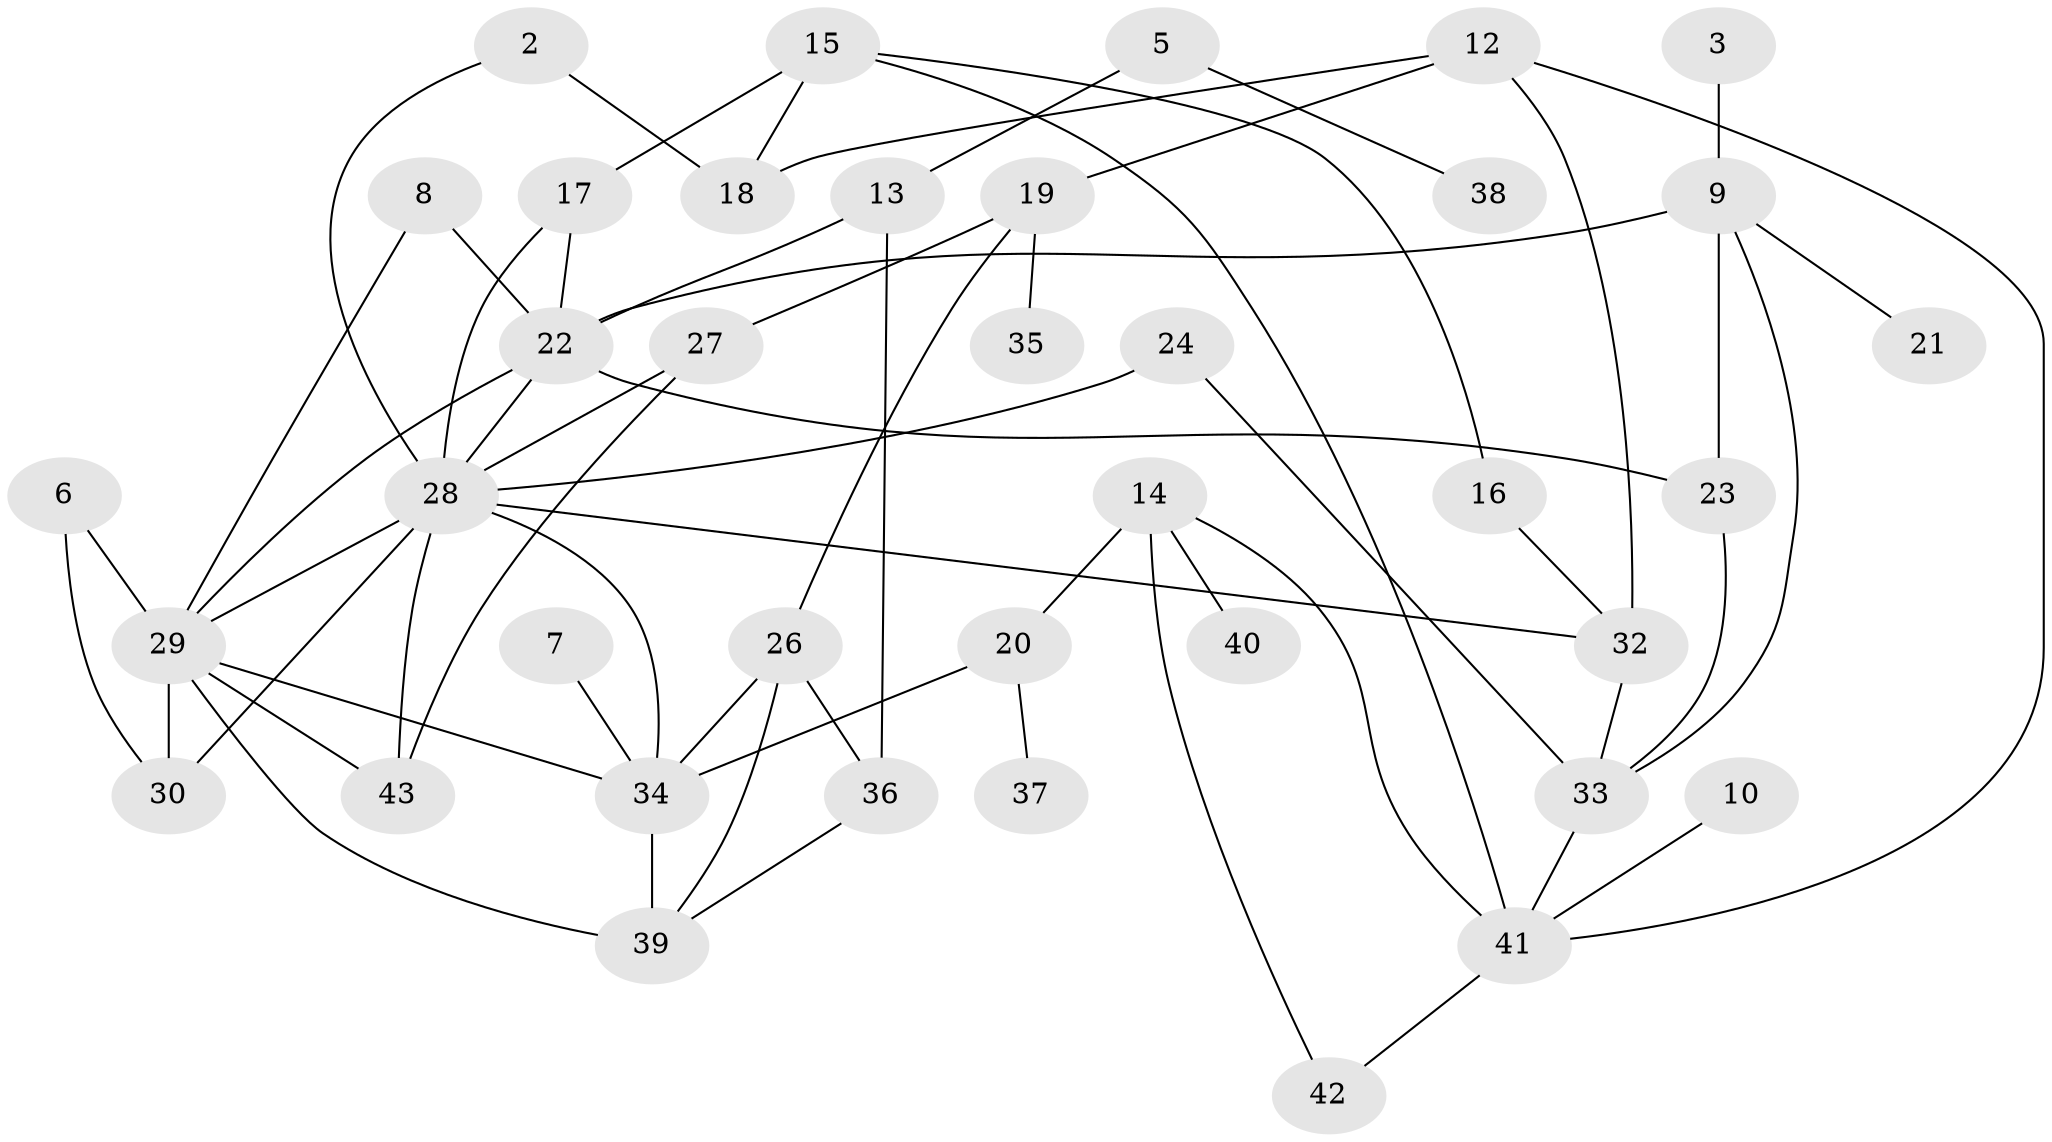 // original degree distribution, {2: 0.25882352941176473, 5: 0.09411764705882353, 0: 0.058823529411764705, 3: 0.18823529411764706, 4: 0.18823529411764706, 1: 0.16470588235294117, 6: 0.023529411764705882, 7: 0.023529411764705882}
// Generated by graph-tools (version 1.1) at 2025/35/03/04/25 23:35:44]
// undirected, 38 vertices, 62 edges
graph export_dot {
  node [color=gray90,style=filled];
  2;
  3;
  5;
  6;
  7;
  8;
  9;
  10;
  12;
  13;
  14;
  15;
  16;
  17;
  18;
  19;
  20;
  21;
  22;
  23;
  24;
  26;
  27;
  28;
  29;
  30;
  32;
  33;
  34;
  35;
  36;
  37;
  38;
  39;
  40;
  41;
  42;
  43;
  2 -- 18 [weight=1.0];
  2 -- 28 [weight=1.0];
  3 -- 9 [weight=1.0];
  5 -- 13 [weight=1.0];
  5 -- 38 [weight=1.0];
  6 -- 29 [weight=1.0];
  6 -- 30 [weight=1.0];
  7 -- 34 [weight=1.0];
  8 -- 22 [weight=1.0];
  8 -- 29 [weight=1.0];
  9 -- 21 [weight=1.0];
  9 -- 22 [weight=2.0];
  9 -- 23 [weight=1.0];
  9 -- 33 [weight=1.0];
  10 -- 41 [weight=1.0];
  12 -- 18 [weight=1.0];
  12 -- 19 [weight=1.0];
  12 -- 32 [weight=1.0];
  12 -- 41 [weight=1.0];
  13 -- 22 [weight=1.0];
  13 -- 36 [weight=1.0];
  14 -- 20 [weight=1.0];
  14 -- 40 [weight=1.0];
  14 -- 41 [weight=1.0];
  14 -- 42 [weight=1.0];
  15 -- 16 [weight=1.0];
  15 -- 17 [weight=1.0];
  15 -- 18 [weight=1.0];
  15 -- 41 [weight=1.0];
  16 -- 32 [weight=1.0];
  17 -- 22 [weight=1.0];
  17 -- 28 [weight=2.0];
  19 -- 26 [weight=1.0];
  19 -- 27 [weight=1.0];
  19 -- 35 [weight=1.0];
  20 -- 34 [weight=2.0];
  20 -- 37 [weight=1.0];
  22 -- 23 [weight=1.0];
  22 -- 28 [weight=1.0];
  22 -- 29 [weight=1.0];
  23 -- 33 [weight=1.0];
  24 -- 28 [weight=2.0];
  24 -- 33 [weight=1.0];
  26 -- 34 [weight=1.0];
  26 -- 36 [weight=1.0];
  26 -- 39 [weight=2.0];
  27 -- 28 [weight=1.0];
  27 -- 43 [weight=1.0];
  28 -- 29 [weight=3.0];
  28 -- 30 [weight=2.0];
  28 -- 32 [weight=3.0];
  28 -- 34 [weight=2.0];
  28 -- 43 [weight=1.0];
  29 -- 30 [weight=1.0];
  29 -- 34 [weight=1.0];
  29 -- 39 [weight=1.0];
  29 -- 43 [weight=1.0];
  32 -- 33 [weight=1.0];
  33 -- 41 [weight=1.0];
  34 -- 39 [weight=3.0];
  36 -- 39 [weight=1.0];
  41 -- 42 [weight=1.0];
}
